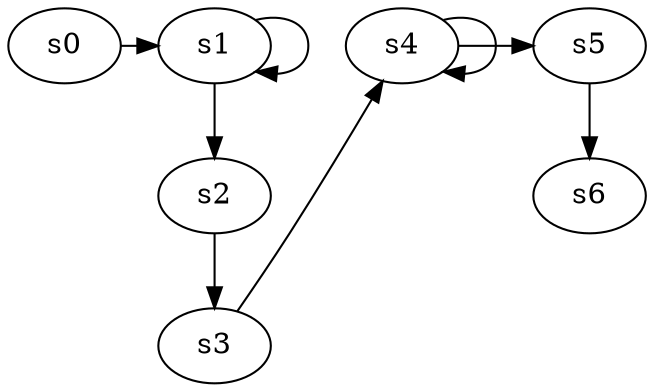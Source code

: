digraph game_0045_chain_7 {
    s0 [name="s0", player=0];
    s1 [name="s1", player=1];
    s2 [name="s2", player=0, target=1];
    s3 [name="s3", player=1];
    s4 [name="s4", player=0];
    s5 [name="s5", player=1, target=1];
    s6 [name="s6", player=0, target=1];

    s0 -> s1 [constraint="time % 3 == 2"];
    s1 -> s2;
    s2 -> s3;
    s3 -> s4 [constraint="time % 2 == 1"];
    s4 -> s5 [constraint="time % 3 == 0"];
    s5 -> s6;
    s1 -> s1 [constraint="time % 4 == 0"];
    s4 -> s4 [constraint="time % 4 == 0"];
}
